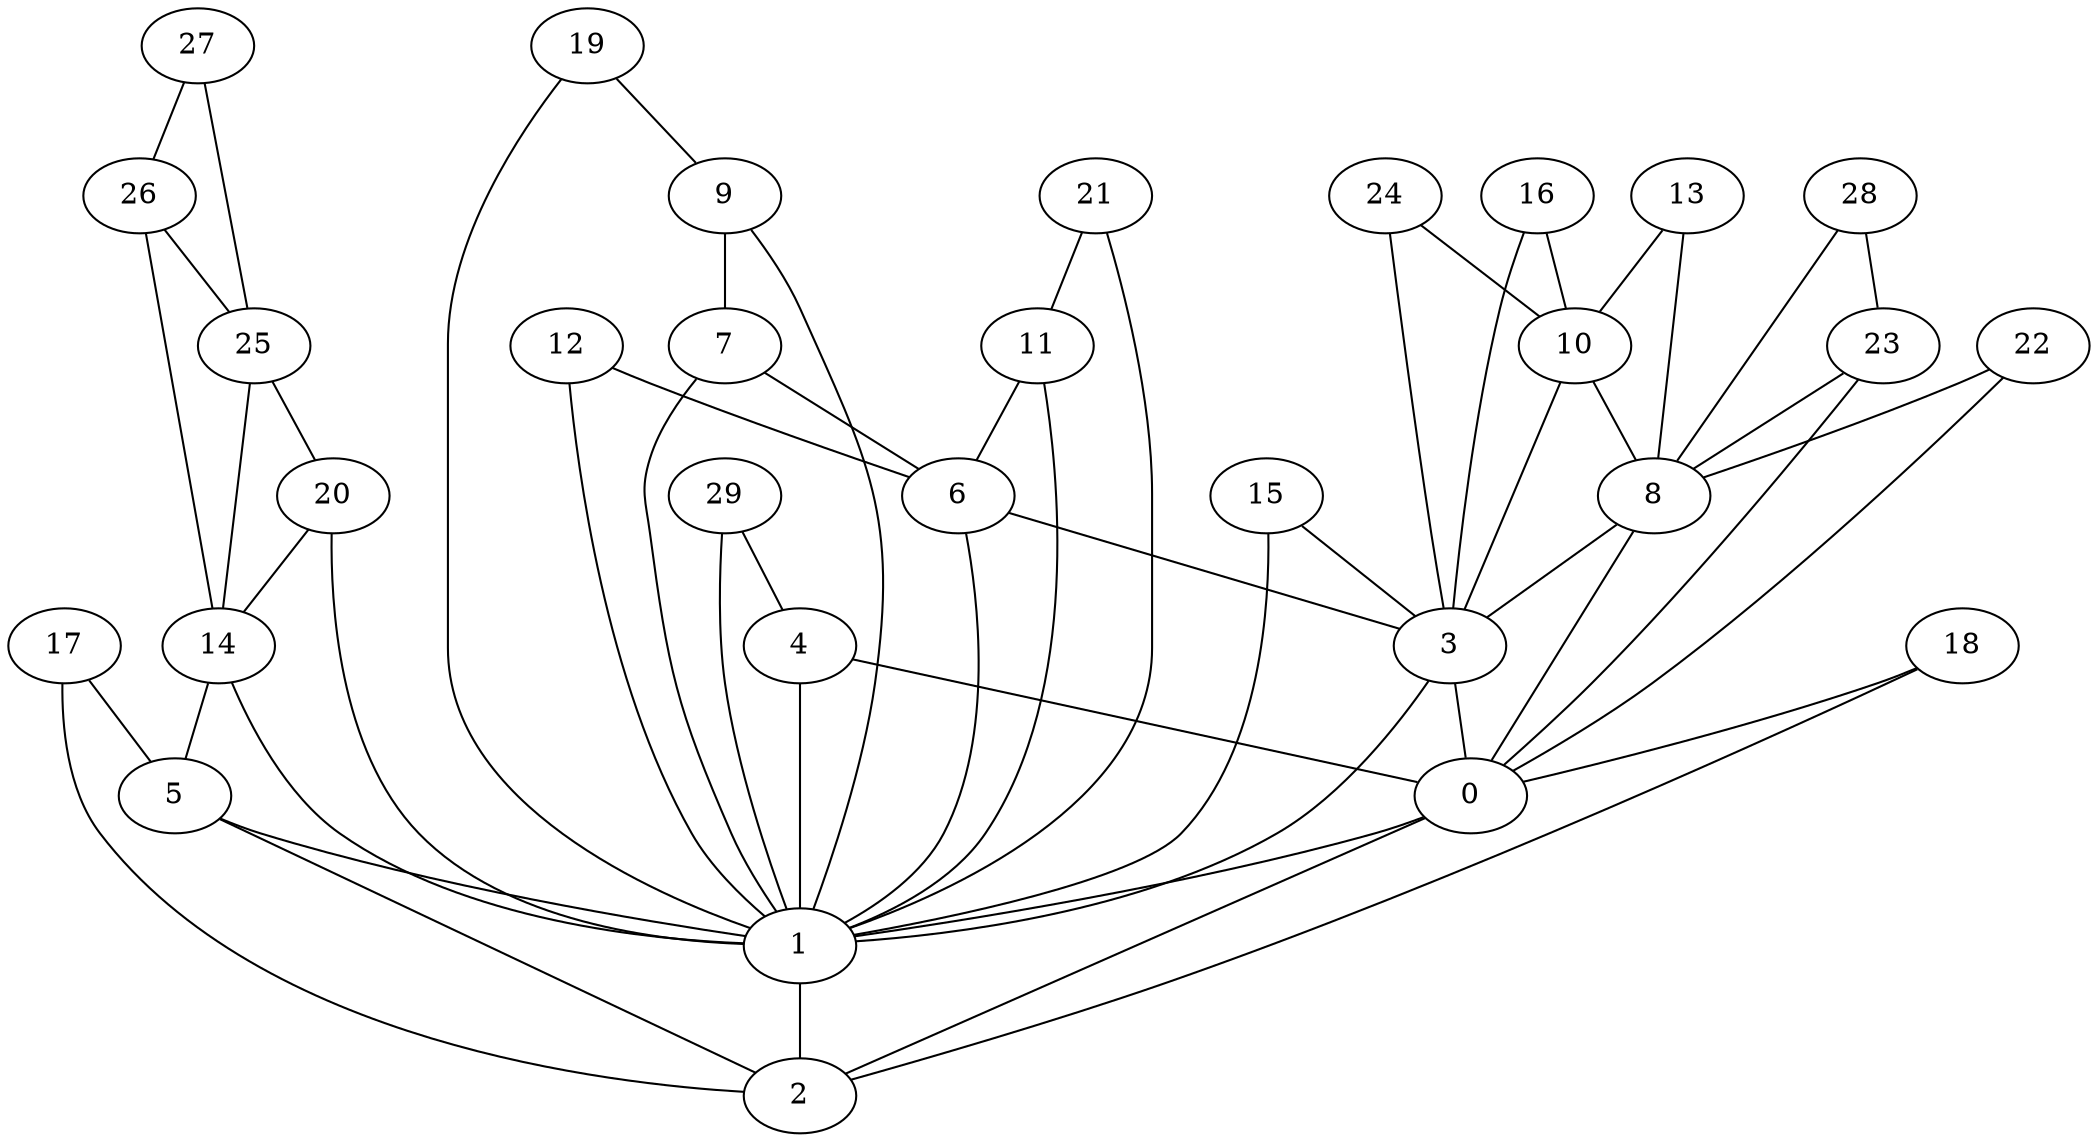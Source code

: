 graph {
	0 [label=0]
	1 [label=1]
	2 [label=2]
	3 [label=3]
	4 [label=4]
	5 [label=5]
	6 [label=6]
	7 [label=7]
	8 [label=8]
	9 [label=9]
	10 [label=10]
	11 [label=11]
	12 [label=12]
	13 [label=13]
	14 [label=14]
	15 [label=15]
	16 [label=16]
	17 [label=17]
	18 [label=18]
	19 [label=19]
	20 [label=20]
	21 [label=21]
	22 [label=22]
	23 [label=23]
	24 [label=24]
	25 [label=25]
	26 [label=26]
	27 [label=27]
	28 [label=28]
	29 [label=29]
	0 -- 1
	1 -- 2
	2 -- 0
	3 -- 0
	3 -- 1
	4 -- 0
	4 -- 1
	5 -- 1
	5 -- 2
	6 -- 3
	6 -- 1
	7 -- 6
	7 -- 1
	8 -- 3
	8 -- 0
	9 -- 7
	9 -- 1
	10 -- 8
	10 -- 3
	11 -- 6
	11 -- 1
	12 -- 6
	12 -- 1
	13 -- 10
	13 -- 8
	14 -- 5
	14 -- 1
	15 -- 3
	15 -- 1
	16 -- 10
	16 -- 3
	17 -- 5
	17 -- 2
	18 -- 2
	18 -- 0
	19 -- 9
	19 -- 1
	20 -- 14
	20 -- 1
	21 -- 11
	21 -- 1
	22 -- 8
	22 -- 0
	23 -- 8
	23 -- 0
	24 -- 10
	24 -- 3
	25 -- 20
	25 -- 14
	26 -- 25
	26 -- 14
	27 -- 26
	27 -- 25
	28 -- 23
	28 -- 8
	29 -- 4
	29 -- 1
}
